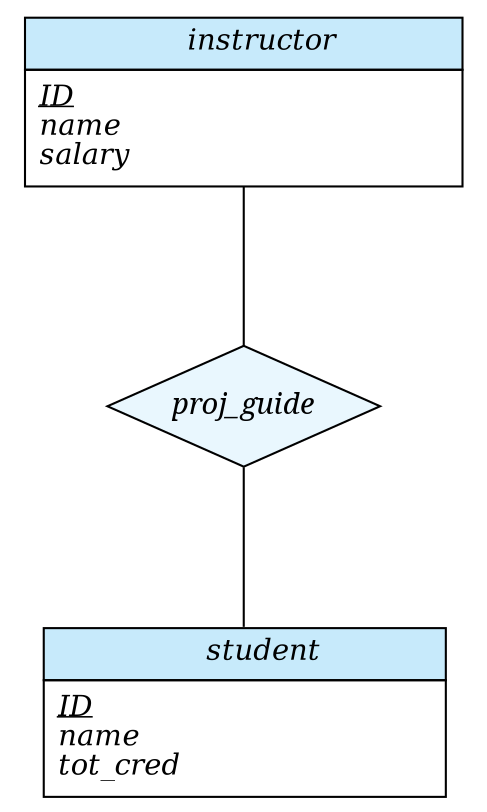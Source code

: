 digraph ER {
    layout=dot;
    overlap=false;
    splines="ortho";
    outputorder="edgesfirst";

    node [shape=plaintext] instructor 
    [label=<
        <TABLE BORDER="0" CELLBORDER="1" CELLSPACING="0" PORT="port">
            <TR><TD BGCOLOR="#C7EAFB" CELLPADDING="4">
                <I>instructor</I>
            </TD></TR>
            <TR><TD
                BALIGN="LEFT"
                ALIGN="LEFT"
                WIDTH="80"
                HEIGHT="50"
                CELLPADDING="6"
            >
				<U><I>ID</I></U>
				<BR/>
				<I>name</I>
				<BR/>
				<I>salary</I>
            </TD></TR>
        </TABLE>
    >];

    node [shape=plaintext] student 
    [label=<
        <TABLE BORDER="0" CELLBORDER="1" CELLSPACING="0" PORT="port">
            <TR><TD BGCOLOR="#C7EAFB" CELLPADDING="4">
                <I>student</I>
            </TD></TR>
            <TR><TD
                BALIGN="LEFT"
                ALIGN="LEFT"
                WIDTH="80"
                HEIGHT="50"
                CELLPADDING="6"
            >
				<U><I>ID</I></U>
				<BR/>
				<I>name</I>
				<BR/>
				<I>tot_cred</I>
            </TD></TR>
        </TABLE>
    >];

    node [shape=diamond] proj_guide [style="filled" fillcolor="#E9F7FE" fontname="italic" height="0.8"];

    instructor:port -> proj_guide [minlen="2" dir="none" headclip="false"];
    proj_guide -> student:port [minlen="2" dir="none"];
}
